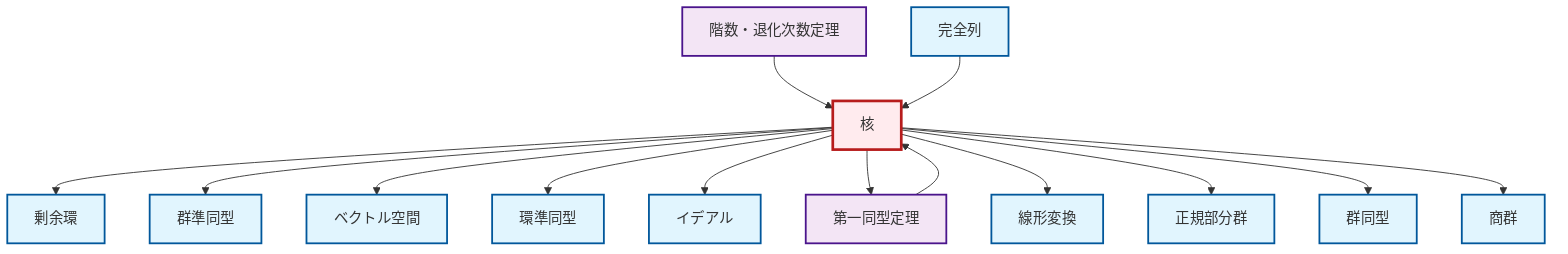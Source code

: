 graph TD
    classDef definition fill:#e1f5fe,stroke:#01579b,stroke-width:2px
    classDef theorem fill:#f3e5f5,stroke:#4a148c,stroke-width:2px
    classDef axiom fill:#fff3e0,stroke:#e65100,stroke-width:2px
    classDef example fill:#e8f5e9,stroke:#1b5e20,stroke-width:2px
    classDef current fill:#ffebee,stroke:#b71c1c,stroke-width:3px
    def-kernel["核"]:::definition
    def-ideal["イデアル"]:::definition
    thm-rank-nullity["階数・退化次数定理"]:::theorem
    def-linear-transformation["線形変換"]:::definition
    def-quotient-group["商群"]:::definition
    def-quotient-ring["剰余環"]:::definition
    def-exact-sequence["完全列"]:::definition
    def-homomorphism["群準同型"]:::definition
    def-ring-homomorphism["環準同型"]:::definition
    thm-first-isomorphism["第一同型定理"]:::theorem
    def-vector-space["ベクトル空間"]:::definition
    def-normal-subgroup["正規部分群"]:::definition
    def-isomorphism["群同型"]:::definition
    def-kernel --> def-quotient-ring
    def-kernel --> def-homomorphism
    def-kernel --> def-vector-space
    thm-rank-nullity --> def-kernel
    def-kernel --> def-ring-homomorphism
    def-kernel --> def-ideal
    def-kernel --> thm-first-isomorphism
    def-kernel --> def-linear-transformation
    def-kernel --> def-normal-subgroup
    def-exact-sequence --> def-kernel
    def-kernel --> def-isomorphism
    thm-first-isomorphism --> def-kernel
    def-kernel --> def-quotient-group
    class def-kernel current
